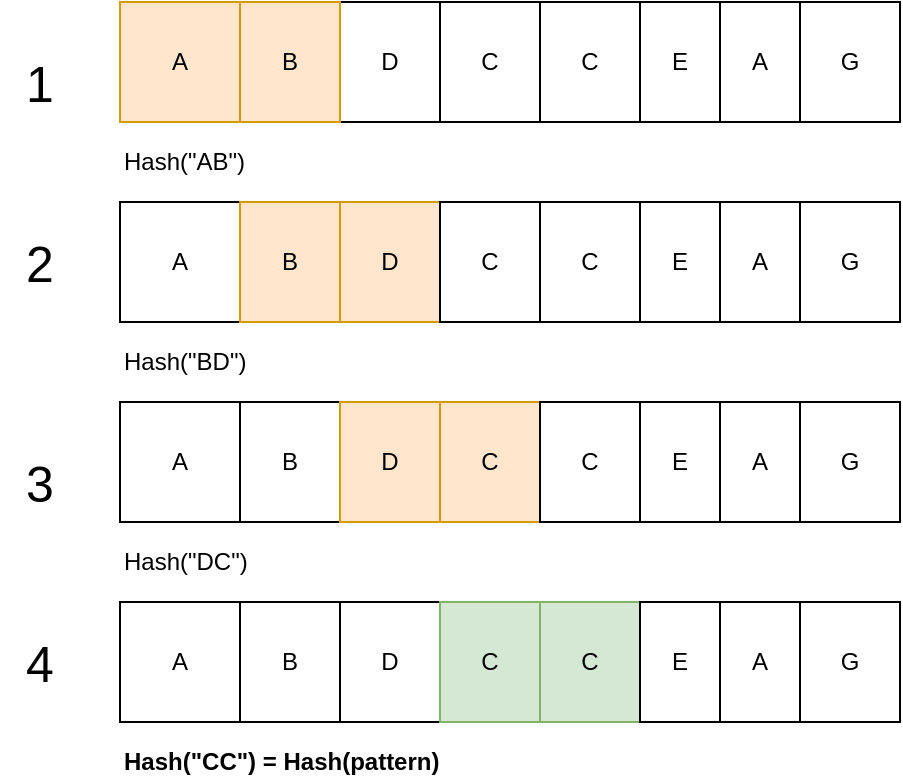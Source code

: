 <mxfile version="13.9.9" type="device"><diagram id="JtXy18u64eZveaIUPeQp" name="Page-1"><mxGraphModel dx="1186" dy="796" grid="1" gridSize="10" guides="1" tooltips="1" connect="1" arrows="1" fold="1" page="1" pageScale="1" pageWidth="827" pageHeight="1169" math="0" shadow="0"><root><mxCell id="0"/><mxCell id="1" parent="0"/><mxCell id="1As3DuHXt8WBE9oReyu9-1" value="D" style="rounded=0;whiteSpace=wrap;html=1;" vertex="1" parent="1"><mxGeometry x="230" y="180" width="50" height="60" as="geometry"/></mxCell><mxCell id="1As3DuHXt8WBE9oReyu9-3" value="C" style="rounded=0;whiteSpace=wrap;html=1;" vertex="1" parent="1"><mxGeometry x="280" y="180" width="50" height="60" as="geometry"/></mxCell><mxCell id="1As3DuHXt8WBE9oReyu9-4" value="C" style="rounded=0;whiteSpace=wrap;html=1;" vertex="1" parent="1"><mxGeometry x="330" y="180" width="50" height="60" as="geometry"/></mxCell><mxCell id="1As3DuHXt8WBE9oReyu9-5" value="E" style="rounded=0;whiteSpace=wrap;html=1;" vertex="1" parent="1"><mxGeometry x="380" y="180" width="40" height="60" as="geometry"/></mxCell><mxCell id="1As3DuHXt8WBE9oReyu9-6" value="A" style="rounded=0;whiteSpace=wrap;html=1;" vertex="1" parent="1"><mxGeometry x="420" y="180" width="40" height="60" as="geometry"/></mxCell><mxCell id="1As3DuHXt8WBE9oReyu9-7" value="B" style="rounded=0;whiteSpace=wrap;html=1;fillColor=#ffe6cc;strokeColor=#d79b00;" vertex="1" parent="1"><mxGeometry x="180" y="180" width="50" height="60" as="geometry"/></mxCell><mxCell id="1As3DuHXt8WBE9oReyu9-8" value="A" style="rounded=0;whiteSpace=wrap;html=1;fillColor=#ffe6cc;strokeColor=#d79b00;" vertex="1" parent="1"><mxGeometry x="120" y="180" width="60" height="60" as="geometry"/></mxCell><mxCell id="1As3DuHXt8WBE9oReyu9-9" value="G" style="rounded=0;whiteSpace=wrap;html=1;" vertex="1" parent="1"><mxGeometry x="460" y="180" width="50" height="60" as="geometry"/></mxCell><mxCell id="1As3DuHXt8WBE9oReyu9-10" value="A" style="rounded=0;whiteSpace=wrap;html=1;" vertex="1" parent="1"><mxGeometry x="120" y="280" width="60" height="60" as="geometry"/></mxCell><mxCell id="1As3DuHXt8WBE9oReyu9-11" value="B" style="rounded=0;whiteSpace=wrap;html=1;fillColor=#ffe6cc;strokeColor=#d79b00;" vertex="1" parent="1"><mxGeometry x="180" y="280" width="50" height="60" as="geometry"/></mxCell><mxCell id="1As3DuHXt8WBE9oReyu9-12" value="D" style="rounded=0;whiteSpace=wrap;html=1;fillColor=#ffe6cc;strokeColor=#d79b00;" vertex="1" parent="1"><mxGeometry x="230" y="280" width="50" height="60" as="geometry"/></mxCell><mxCell id="1As3DuHXt8WBE9oReyu9-13" value="C" style="rounded=0;whiteSpace=wrap;html=1;" vertex="1" parent="1"><mxGeometry x="280" y="280" width="50" height="60" as="geometry"/></mxCell><mxCell id="1As3DuHXt8WBE9oReyu9-14" value="C" style="rounded=0;whiteSpace=wrap;html=1;" vertex="1" parent="1"><mxGeometry x="330" y="280" width="50" height="60" as="geometry"/></mxCell><mxCell id="1As3DuHXt8WBE9oReyu9-15" value="E" style="rounded=0;whiteSpace=wrap;html=1;" vertex="1" parent="1"><mxGeometry x="380" y="280" width="40" height="60" as="geometry"/></mxCell><mxCell id="1As3DuHXt8WBE9oReyu9-16" value="A" style="rounded=0;whiteSpace=wrap;html=1;" vertex="1" parent="1"><mxGeometry x="420" y="280" width="40" height="60" as="geometry"/></mxCell><mxCell id="1As3DuHXt8WBE9oReyu9-17" value="G" style="rounded=0;whiteSpace=wrap;html=1;" vertex="1" parent="1"><mxGeometry x="460" y="280" width="50" height="60" as="geometry"/></mxCell><mxCell id="1As3DuHXt8WBE9oReyu9-19" value="A" style="rounded=0;whiteSpace=wrap;html=1;" vertex="1" parent="1"><mxGeometry x="120" y="380" width="60" height="60" as="geometry"/></mxCell><mxCell id="1As3DuHXt8WBE9oReyu9-20" value="B" style="rounded=0;whiteSpace=wrap;html=1;" vertex="1" parent="1"><mxGeometry x="180" y="380" width="50" height="60" as="geometry"/></mxCell><mxCell id="1As3DuHXt8WBE9oReyu9-21" value="D" style="rounded=0;whiteSpace=wrap;html=1;fillColor=#ffe6cc;strokeColor=#d79b00;" vertex="1" parent="1"><mxGeometry x="230" y="380" width="50" height="60" as="geometry"/></mxCell><mxCell id="1As3DuHXt8WBE9oReyu9-22" value="C" style="rounded=0;whiteSpace=wrap;html=1;fillColor=#ffe6cc;strokeColor=#d79b00;" vertex="1" parent="1"><mxGeometry x="280" y="380" width="50" height="60" as="geometry"/></mxCell><mxCell id="1As3DuHXt8WBE9oReyu9-23" value="C" style="rounded=0;whiteSpace=wrap;html=1;" vertex="1" parent="1"><mxGeometry x="330" y="380" width="50" height="60" as="geometry"/></mxCell><mxCell id="1As3DuHXt8WBE9oReyu9-24" value="E" style="rounded=0;whiteSpace=wrap;html=1;" vertex="1" parent="1"><mxGeometry x="380" y="380" width="40" height="60" as="geometry"/></mxCell><mxCell id="1As3DuHXt8WBE9oReyu9-25" value="A" style="rounded=0;whiteSpace=wrap;html=1;" vertex="1" parent="1"><mxGeometry x="420" y="380" width="40" height="60" as="geometry"/></mxCell><mxCell id="1As3DuHXt8WBE9oReyu9-26" value="G" style="rounded=0;whiteSpace=wrap;html=1;" vertex="1" parent="1"><mxGeometry x="460" y="380" width="50" height="60" as="geometry"/></mxCell><mxCell id="1As3DuHXt8WBE9oReyu9-27" value="A" style="rounded=0;whiteSpace=wrap;html=1;" vertex="1" parent="1"><mxGeometry x="120" y="480" width="60" height="60" as="geometry"/></mxCell><mxCell id="1As3DuHXt8WBE9oReyu9-28" value="B" style="rounded=0;whiteSpace=wrap;html=1;" vertex="1" parent="1"><mxGeometry x="180" y="480" width="50" height="60" as="geometry"/></mxCell><mxCell id="1As3DuHXt8WBE9oReyu9-29" value="D" style="rounded=0;whiteSpace=wrap;html=1;" vertex="1" parent="1"><mxGeometry x="230" y="480" width="50" height="60" as="geometry"/></mxCell><mxCell id="1As3DuHXt8WBE9oReyu9-30" value="C" style="rounded=0;whiteSpace=wrap;html=1;fillColor=#d5e8d4;strokeColor=#82b366;" vertex="1" parent="1"><mxGeometry x="280" y="480" width="50" height="60" as="geometry"/></mxCell><mxCell id="1As3DuHXt8WBE9oReyu9-31" value="C" style="rounded=0;whiteSpace=wrap;html=1;fillColor=#d5e8d4;strokeColor=#82b366;" vertex="1" parent="1"><mxGeometry x="330" y="480" width="50" height="60" as="geometry"/></mxCell><mxCell id="1As3DuHXt8WBE9oReyu9-32" value="E" style="rounded=0;whiteSpace=wrap;html=1;" vertex="1" parent="1"><mxGeometry x="380" y="480" width="40" height="60" as="geometry"/></mxCell><mxCell id="1As3DuHXt8WBE9oReyu9-33" value="A" style="rounded=0;whiteSpace=wrap;html=1;" vertex="1" parent="1"><mxGeometry x="420" y="480" width="40" height="60" as="geometry"/></mxCell><mxCell id="1As3DuHXt8WBE9oReyu9-34" value="G" style="rounded=0;whiteSpace=wrap;html=1;" vertex="1" parent="1"><mxGeometry x="460" y="480" width="50" height="60" as="geometry"/></mxCell><mxCell id="1As3DuHXt8WBE9oReyu9-59" value="Hash(&quot;AB&quot;)" style="text;html=1;strokeColor=none;fillColor=none;align=left;verticalAlign=middle;whiteSpace=wrap;rounded=0;" vertex="1" parent="1"><mxGeometry x="120" y="250" width="250" height="20" as="geometry"/></mxCell><mxCell id="1As3DuHXt8WBE9oReyu9-60" value="Hash(&quot;BD&quot;)" style="text;html=1;strokeColor=none;fillColor=none;align=left;verticalAlign=middle;whiteSpace=wrap;rounded=0;" vertex="1" parent="1"><mxGeometry x="120" y="350" width="250" height="20" as="geometry"/></mxCell><mxCell id="1As3DuHXt8WBE9oReyu9-61" value="Hash(&quot;DC&quot;)" style="text;html=1;strokeColor=none;fillColor=none;align=left;verticalAlign=middle;whiteSpace=wrap;rounded=0;" vertex="1" parent="1"><mxGeometry x="120" y="450" width="250" height="20" as="geometry"/></mxCell><mxCell id="1As3DuHXt8WBE9oReyu9-62" value="Hash(&quot;CC&quot;) = Hash(pattern)" style="text;html=1;strokeColor=none;fillColor=none;align=left;verticalAlign=middle;whiteSpace=wrap;rounded=0;fontStyle=1" vertex="1" parent="1"><mxGeometry x="120" y="550" width="250" height="20" as="geometry"/></mxCell><mxCell id="1As3DuHXt8WBE9oReyu9-66" value="&lt;font style=&quot;font-size: 25px&quot;&gt;1&lt;/font&gt;" style="text;html=1;strokeColor=none;fillColor=none;align=center;verticalAlign=middle;whiteSpace=wrap;rounded=0;" vertex="1" parent="1"><mxGeometry x="60" y="210" width="40" height="20" as="geometry"/></mxCell><mxCell id="1As3DuHXt8WBE9oReyu9-69" value="&lt;font style=&quot;font-size: 25px&quot;&gt;4&lt;/font&gt;" style="text;html=1;strokeColor=none;fillColor=none;align=center;verticalAlign=middle;whiteSpace=wrap;rounded=0;" vertex="1" parent="1"><mxGeometry x="60" y="500" width="40" height="20" as="geometry"/></mxCell><mxCell id="1As3DuHXt8WBE9oReyu9-70" value="&lt;font style=&quot;font-size: 25px&quot;&gt;3&lt;/font&gt;" style="text;html=1;strokeColor=none;fillColor=none;align=center;verticalAlign=middle;whiteSpace=wrap;rounded=0;" vertex="1" parent="1"><mxGeometry x="60" y="410" width="40" height="20" as="geometry"/></mxCell><mxCell id="1As3DuHXt8WBE9oReyu9-71" value="&lt;font style=&quot;font-size: 25px&quot;&gt;2&lt;/font&gt;" style="text;html=1;strokeColor=none;fillColor=none;align=center;verticalAlign=middle;whiteSpace=wrap;rounded=0;" vertex="1" parent="1"><mxGeometry x="60" y="300" width="40" height="20" as="geometry"/></mxCell></root></mxGraphModel></diagram></mxfile>
